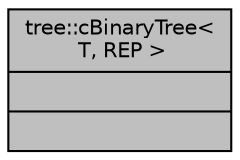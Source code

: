 digraph G
{
  edge [fontname="Helvetica",fontsize="10",labelfontname="Helvetica",labelfontsize="10"];
  node [fontname="Helvetica",fontsize="10",shape=record];
  Node1 [label="{tree::cBinaryTree\<\l T, REP \>\n||}",height=0.2,width=0.4,color="black", fillcolor="grey75", style="filled" fontcolor="black"];
}
